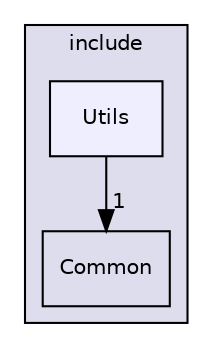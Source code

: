 digraph "include/Utils" {
  compound=true
  node [ fontsize="10", fontname="Helvetica"];
  edge [ labelfontsize="10", labelfontname="Helvetica"];
  subgraph clusterdir_d44c64559bbebec7f509842c48db8b23 {
    graph [ bgcolor="#ddddee", pencolor="black", label="include" fontname="Helvetica", fontsize="10", URL="dir_d44c64559bbebec7f509842c48db8b23.html"]
  dir_4e88733bde07f70aee18672f1ff34c79 [shape=box label="Common" URL="dir_4e88733bde07f70aee18672f1ff34c79.html"];
  dir_2d1d991c66e7a032b2ab80c11328e79c [shape=box, label="Utils", style="filled", fillcolor="#eeeeff", pencolor="black", URL="dir_2d1d991c66e7a032b2ab80c11328e79c.html"];
  }
  dir_2d1d991c66e7a032b2ab80c11328e79c->dir_4e88733bde07f70aee18672f1ff34c79 [headlabel="1", labeldistance=1.5 headhref="dir_000004_000001.html"];
}
